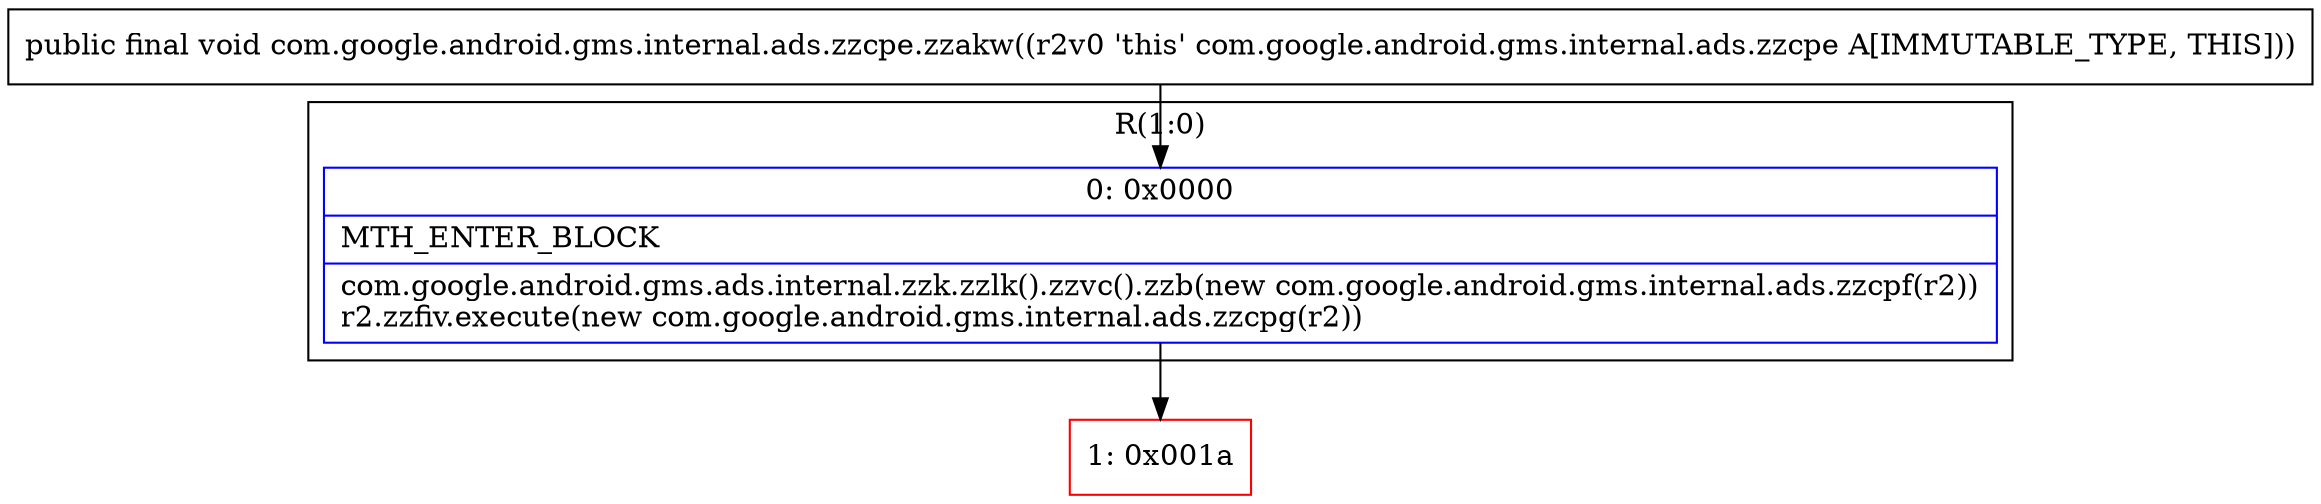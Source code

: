 digraph "CFG forcom.google.android.gms.internal.ads.zzcpe.zzakw()V" {
subgraph cluster_Region_691117152 {
label = "R(1:0)";
node [shape=record,color=blue];
Node_0 [shape=record,label="{0\:\ 0x0000|MTH_ENTER_BLOCK\l|com.google.android.gms.ads.internal.zzk.zzlk().zzvc().zzb(new com.google.android.gms.internal.ads.zzcpf(r2))\lr2.zzfiv.execute(new com.google.android.gms.internal.ads.zzcpg(r2))\l}"];
}
Node_1 [shape=record,color=red,label="{1\:\ 0x001a}"];
MethodNode[shape=record,label="{public final void com.google.android.gms.internal.ads.zzcpe.zzakw((r2v0 'this' com.google.android.gms.internal.ads.zzcpe A[IMMUTABLE_TYPE, THIS])) }"];
MethodNode -> Node_0;
Node_0 -> Node_1;
}

